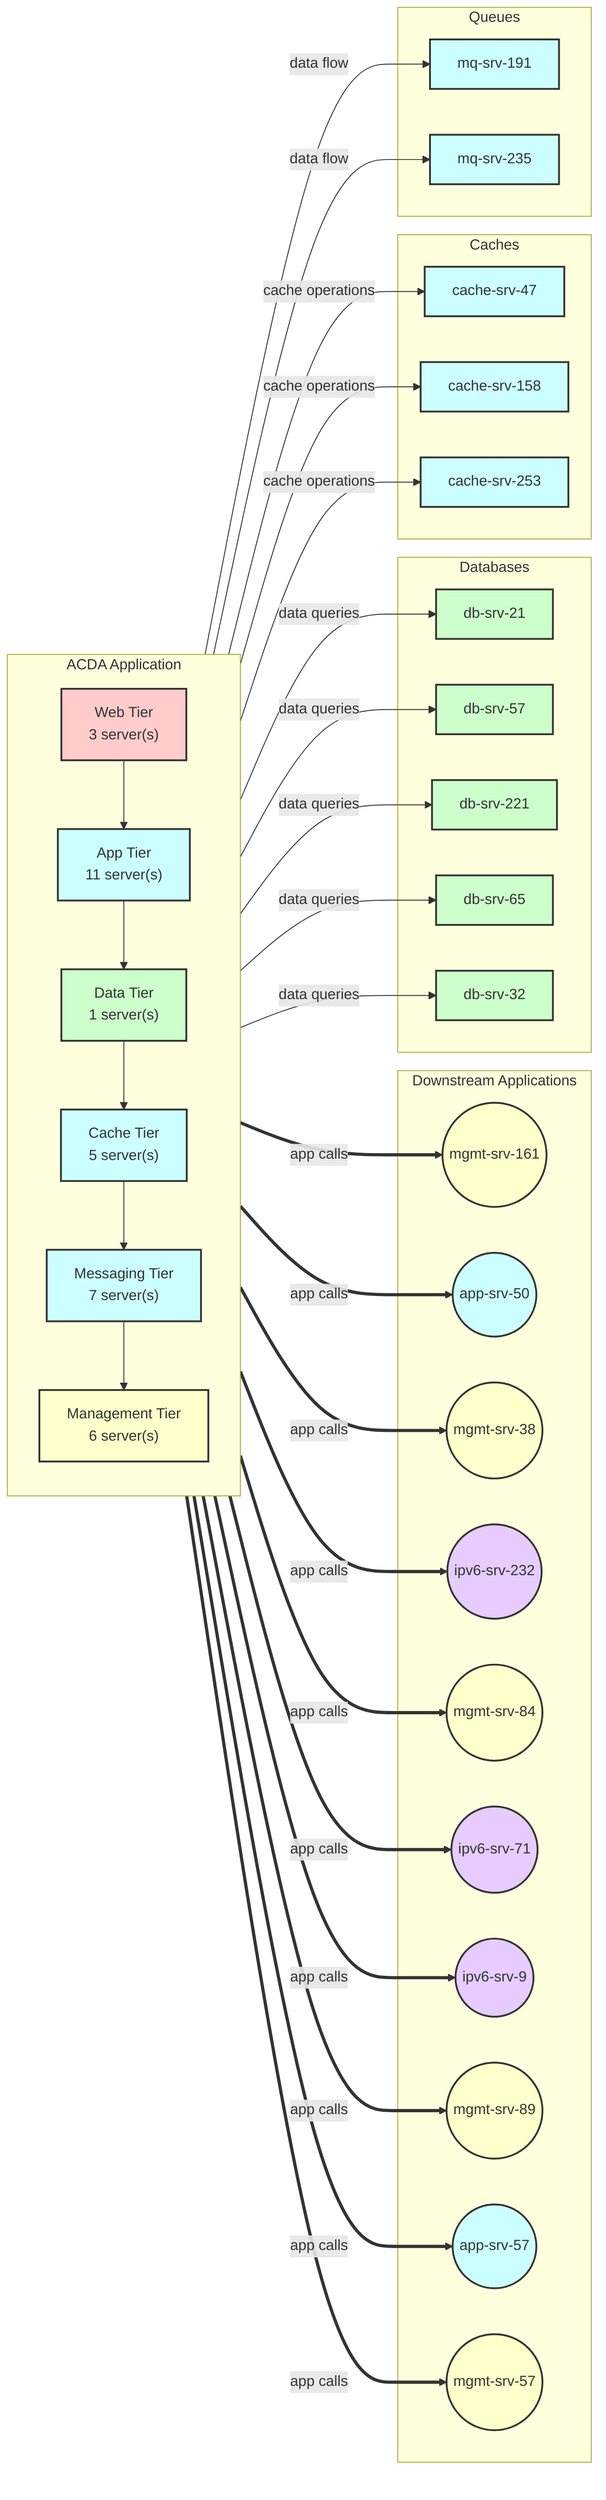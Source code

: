 graph LR

    subgraph app_container["ACDA Application"]
        direction TB

        ACDA_WEB_TIER["Web Tier<br/>3 server(s)"]
        style ACDA_WEB_TIER fill:#ffcccc,stroke:#333,stroke-width:2px
        ACDA_APP_TIER["App Tier<br/>11 server(s)"]
        style ACDA_APP_TIER fill:#ccffff,stroke:#333,stroke-width:2px
        ACDA_DATA_TIER["Data Tier<br/>1 server(s)"]
        style ACDA_DATA_TIER fill:#ccffcc,stroke:#333,stroke-width:2px
        ACDA_CACHE_TIER["Cache Tier<br/>5 server(s)"]
        style ACDA_CACHE_TIER fill:#ccffff,stroke:#333,stroke-width:2px
        ACDA_MESSAGING_TIER["Messaging Tier<br/>7 server(s)"]
        style ACDA_MESSAGING_TIER fill:#ccffff,stroke:#333,stroke-width:2px
        ACDA_MANAGEMENT_TIER["Management Tier<br/>6 server(s)"]
        style ACDA_MANAGEMENT_TIER fill:#ffffcc,stroke:#333,stroke-width:2px

        ACDA_WEB_TIER --> ACDA_APP_TIER
        ACDA_APP_TIER --> ACDA_DATA_TIER
        ACDA_DATA_TIER --> ACDA_CACHE_TIER
        ACDA_CACHE_TIER --> ACDA_MESSAGING_TIER
        ACDA_MESSAGING_TIER --> ACDA_MANAGEMENT_TIER
    end

    subgraph downstream_apps_group["Downstream Applications"]
        mgmt_srv_161((mgmt-srv-161))
        style mgmt_srv_161 fill:#ffffcc,stroke:#333,stroke-width:2px
        app_srv_50((app-srv-50))
        style app_srv_50 fill:#ccffff,stroke:#333,stroke-width:2px
        mgmt_srv_38((mgmt-srv-38))
        style mgmt_srv_38 fill:#ffffcc,stroke:#333,stroke-width:2px
        ipv6_srv_232((ipv6-srv-232))
        style ipv6_srv_232 fill:#e6ccff,stroke:#333,stroke-width:2px
        mgmt_srv_84((mgmt-srv-84))
        style mgmt_srv_84 fill:#ffffcc,stroke:#333,stroke-width:2px
        ipv6_srv_71((ipv6-srv-71))
        style ipv6_srv_71 fill:#e6ccff,stroke:#333,stroke-width:2px
        ipv6_srv_9((ipv6-srv-9))
        style ipv6_srv_9 fill:#e6ccff,stroke:#333,stroke-width:2px
        mgmt_srv_89((mgmt-srv-89))
        style mgmt_srv_89 fill:#ffffcc,stroke:#333,stroke-width:2px
        app_srv_57((app-srv-57))
        style app_srv_57 fill:#ccffff,stroke:#333,stroke-width:2px
        mgmt_srv_57((mgmt-srv-57))
        style mgmt_srv_57 fill:#ffffcc,stroke:#333,stroke-width:2px
    end

    subgraph database_group["Databases"]
        db_srv_21[db-srv-21]
        style db_srv_21 fill:#ccffcc,stroke:#333,stroke-width:2px
        db_srv_57[db-srv-57]
        style db_srv_57 fill:#ccffcc,stroke:#333,stroke-width:2px
        db_srv_221[db-srv-221]
        style db_srv_221 fill:#ccffcc,stroke:#333,stroke-width:2px
        db_srv_65[db-srv-65]
        style db_srv_65 fill:#ccffcc,stroke:#333,stroke-width:2px
        db_srv_32[db-srv-32]
        style db_srv_32 fill:#ccffcc,stroke:#333,stroke-width:2px
    end

    subgraph cache_group["Caches"]
        cache_srv_47[cache-srv-47]
        style cache_srv_47 fill:#ccffff,stroke:#333,stroke-width:2px
        cache_srv_158[cache-srv-158]
        style cache_srv_158 fill:#ccffff,stroke:#333,stroke-width:2px
        cache_srv_253[cache-srv-253]
        style cache_srv_253 fill:#ccffff,stroke:#333,stroke-width:2px
    end

    subgraph queue_group["Queues"]
        mq_srv_191[mq-srv-191]
        style mq_srv_191 fill:#ccffff,stroke:#333,stroke-width:2px
        mq_srv_235[mq-srv-235]
        style mq_srv_235 fill:#ccffff,stroke:#333,stroke-width:2px
    end


    app_container ==app calls==> mgmt_srv_161
    app_container ==app calls==> app_srv_50
    app_container ==app calls==> mgmt_srv_38
    app_container ==app calls==> ipv6_srv_232
    app_container ==app calls==> mgmt_srv_84
    app_container ==app calls==> ipv6_srv_71
    app_container ==app calls==> ipv6_srv_9
    app_container ==app calls==> mgmt_srv_89
    app_container ==app calls==> app_srv_57
    app_container ==app calls==> mgmt_srv_57
    app_container --cache operations--> cache_srv_47
    app_container --cache operations--> cache_srv_158
    app_container --cache operations--> cache_srv_253
    app_container --data flow--> mq_srv_191
    app_container --data queries--> db_srv_21
    app_container --data queries--> db_srv_57
    app_container --data queries--> db_srv_221
    app_container --data queries--> db_srv_65
    app_container --data flow--> mq_srv_235
    app_container --data queries--> db_srv_32